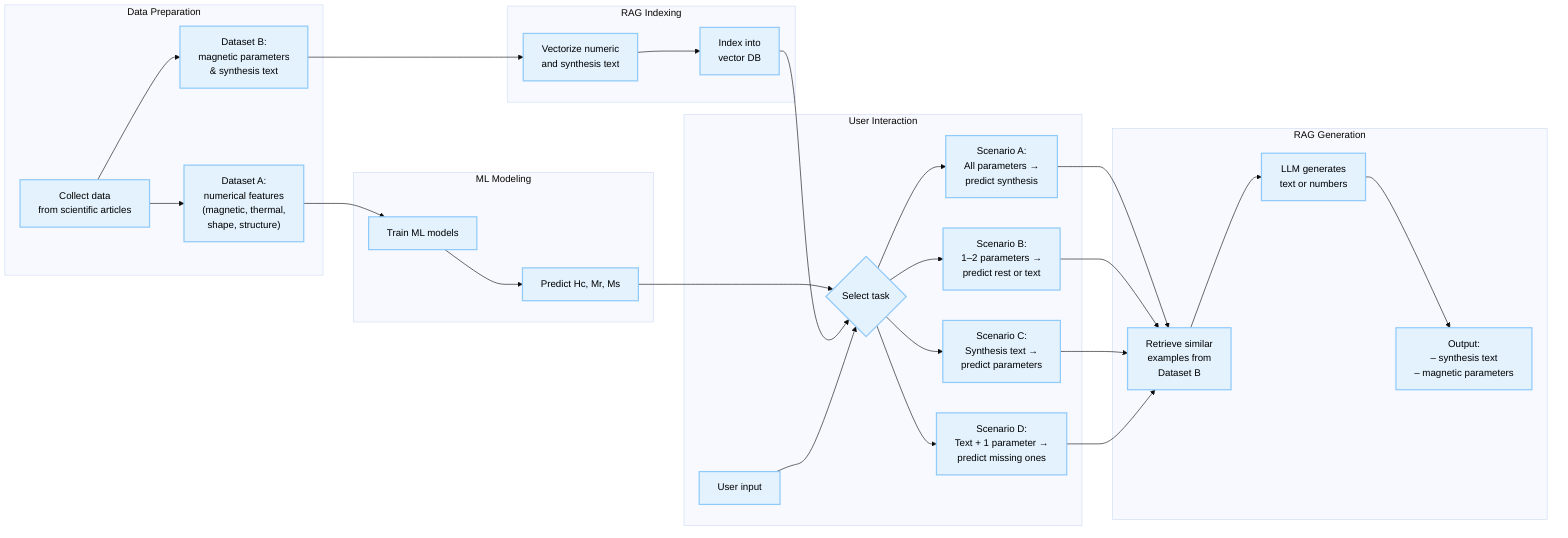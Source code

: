 %%{ 
  init: {
    "theme": "base",
    "themeVariables": {
      "nodeSpacing": 80,
      "rankSpacing": 100,
      "fontSize": "16px"
    }
  }
}%%

flowchart LR
  %% Переопределяем стандартный стиль узлов на светло-голубой
  classDef default fill:#E3F2FD,stroke:#90CAF9,stroke-width:2px,color:#000;

  %% ─── 1. Data Preparation ───
  subgraph DP["Data Preparation"]
    direction TB
    A1["Collect data<br/>from scientific articles"]
    A2["Dataset A:<br/>numerical features<br/>(magnetic, thermal,<br/>shape, structure)"]
    A3["Dataset B:<br/>magnetic parameters<br/>& synthesis text"]
    A1 --> A2
    A1 --> A3
  end

  %% ─── 2. ML Modeling ───
  subgraph ML["ML Modeling"]
    direction TB
    B1["Train ML models"]
    B2["Predict Hc, Mr, Ms"]
    A2 --> B1
    B1 --> B2
  end

  %% ─── 3. RAG Indexing ───
  subgraph RI["RAG Indexing"]
    direction TB
    C1["Vectorize numeric<br/>and synthesis text"]
    C2["Index into<br/>vector DB"]
    A3 --> C1
    C1 --> C2
  end

  %% ─── 4. User Interaction ───
  subgraph UI["User Interaction"]
    direction TB
    D1["User input"]
    D2{Select task}
    B2 --> D2
    C2 --> D2
    D1 --> D2

    E1["Scenario A:<br/>All parameters →<br/>predict synthesis"]
    E2["Scenario B:<br/>1–2 parameters →<br/>predict rest or text"]
    E3["Scenario C:<br/>Synthesis text →<br/>predict parameters"]
    E4["Scenario D:<br/>Text + 1 parameter →<br/>predict missing ones"]

    D2 --> E1
    D2 --> E2
    D2 --> E3
    D2 --> E4
  end

  %% ─── 5. RAG Generation ───
  subgraph RG["RAG Generation"]
    direction TB
    F1["Retrieve similar<br/>examples from<br/>Dataset B"]
    F2["LLM generates<br/>text or numbers"]
    E1 --> F1
    E2 --> F1
    E3 --> F1
    E4 --> F1
    F1 --> F2
    F2 --> G1
  end

  %% ─── 6. Final Output ───
  G1["Output:<br/>– synthesis text<br/>– magnetic parameters"]

  %% ─── Невидимые связи между субграфами (выравнивание) ───
  DP ~~~ ML
  ML ~~~ RI
  RI ~~~ UI
  UI ~~~ RG
  RG ~~~ G1